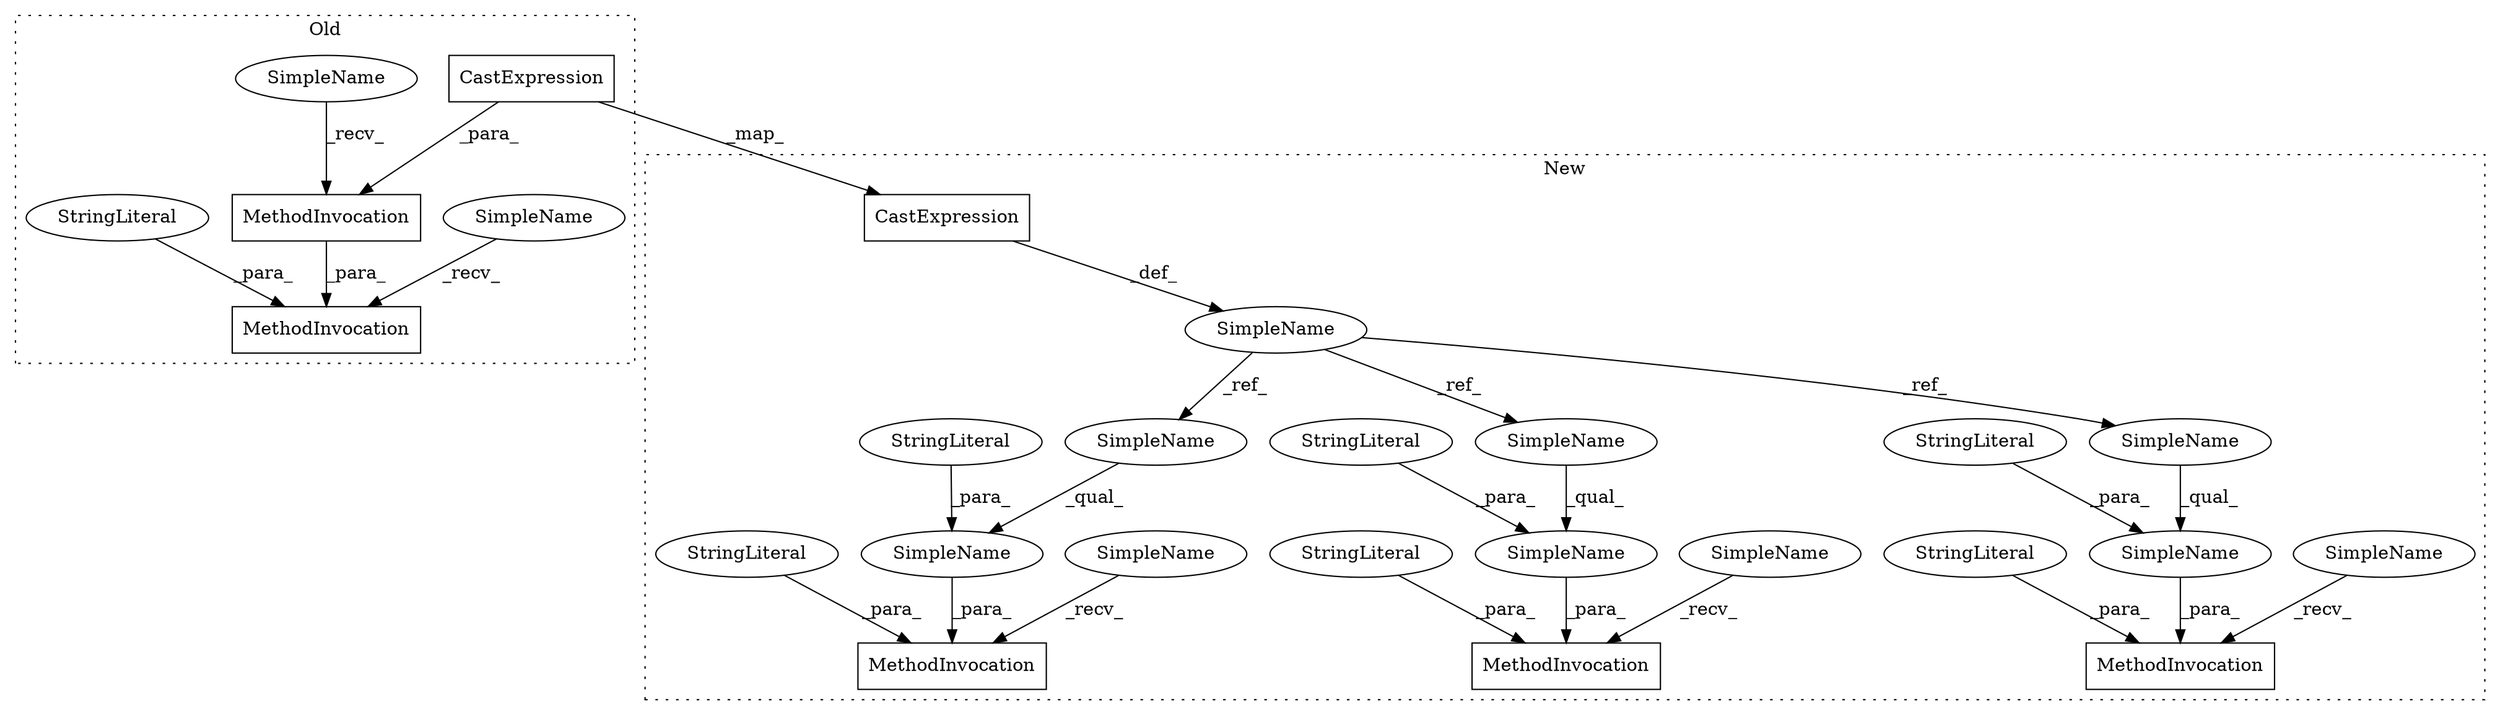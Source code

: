 digraph G {
subgraph cluster0 {
1 [label="CastExpression" a="11" s="4869" l="14" shape="box"];
3 [label="MethodInvocation" a="32" s="4803,4928" l="6,1" shape="box"];
7 [label="MethodInvocation" a="32" s="4860,4927" l="9,1" shape="box"];
11 [label="SimpleName" a="42" s="4796" l="6" shape="ellipse"];
17 [label="SimpleName" a="42" s="4852" l="7" shape="ellipse"];
21 [label="StringLiteral" a="45" s="4809" l="41" shape="ellipse"];
label = "Old";
style="dotted";
}
subgraph cluster1 {
2 [label="CastExpression" a="11" s="5383" l="14" shape="box"];
4 [label="MethodInvocation" a="32" s="5527,5583" l="6,1" shape="box"];
5 [label="MethodInvocation" a="32" s="5606,5643" l="6,1" shape="box"];
6 [label="MethodInvocation" a="32" s="5463,5504" l="6,1" shape="box"];
8 [label="SimpleName" a="42" s="5456" l="6" shape="ellipse"];
9 [label="SimpleName" a="42" s="5482,5503" l="15,1" shape="ellipse"];
10 [label="SimpleName" a="42" s="5618,5642" l="15,1" shape="ellipse"];
12 [label="SimpleName" a="42" s="5618" l="14" shape="ellipse"];
13 [label="SimpleName" a="42" s="5366" l="14" shape="ellipse"];
14 [label="SimpleName" a="42" s="5559,5582" l="15,1" shape="ellipse"];
15 [label="SimpleName" a="42" s="5520" l="6" shape="ellipse"];
16 [label="SimpleName" a="42" s="5559" l="14" shape="ellipse"];
18 [label="SimpleName" a="42" s="5599" l="6" shape="ellipse"];
19 [label="SimpleName" a="42" s="5482" l="14" shape="ellipse"];
20 [label="StringLiteral" a="45" s="5633" l="9" shape="ellipse"];
22 [label="StringLiteral" a="45" s="5574" l="8" shape="ellipse"];
23 [label="StringLiteral" a="45" s="5612" l="4" shape="ellipse"];
24 [label="StringLiteral" a="45" s="5533" l="24" shape="ellipse"];
25 [label="StringLiteral" a="45" s="5497" l="6" shape="ellipse"];
26 [label="StringLiteral" a="45" s="5469" l="11" shape="ellipse"];
label = "New";
style="dotted";
}
1 -> 2 [label="_map_"];
1 -> 7 [label="_para_"];
2 -> 13 [label="_def_"];
7 -> 3 [label="_para_"];
8 -> 6 [label="_recv_"];
9 -> 6 [label="_para_"];
10 -> 5 [label="_para_"];
11 -> 3 [label="_recv_"];
12 -> 10 [label="_qual_"];
13 -> 19 [label="_ref_"];
13 -> 16 [label="_ref_"];
13 -> 12 [label="_ref_"];
14 -> 4 [label="_para_"];
15 -> 4 [label="_recv_"];
16 -> 14 [label="_qual_"];
17 -> 7 [label="_recv_"];
18 -> 5 [label="_recv_"];
19 -> 9 [label="_qual_"];
20 -> 10 [label="_para_"];
21 -> 3 [label="_para_"];
22 -> 14 [label="_para_"];
23 -> 5 [label="_para_"];
24 -> 4 [label="_para_"];
25 -> 9 [label="_para_"];
26 -> 6 [label="_para_"];
}